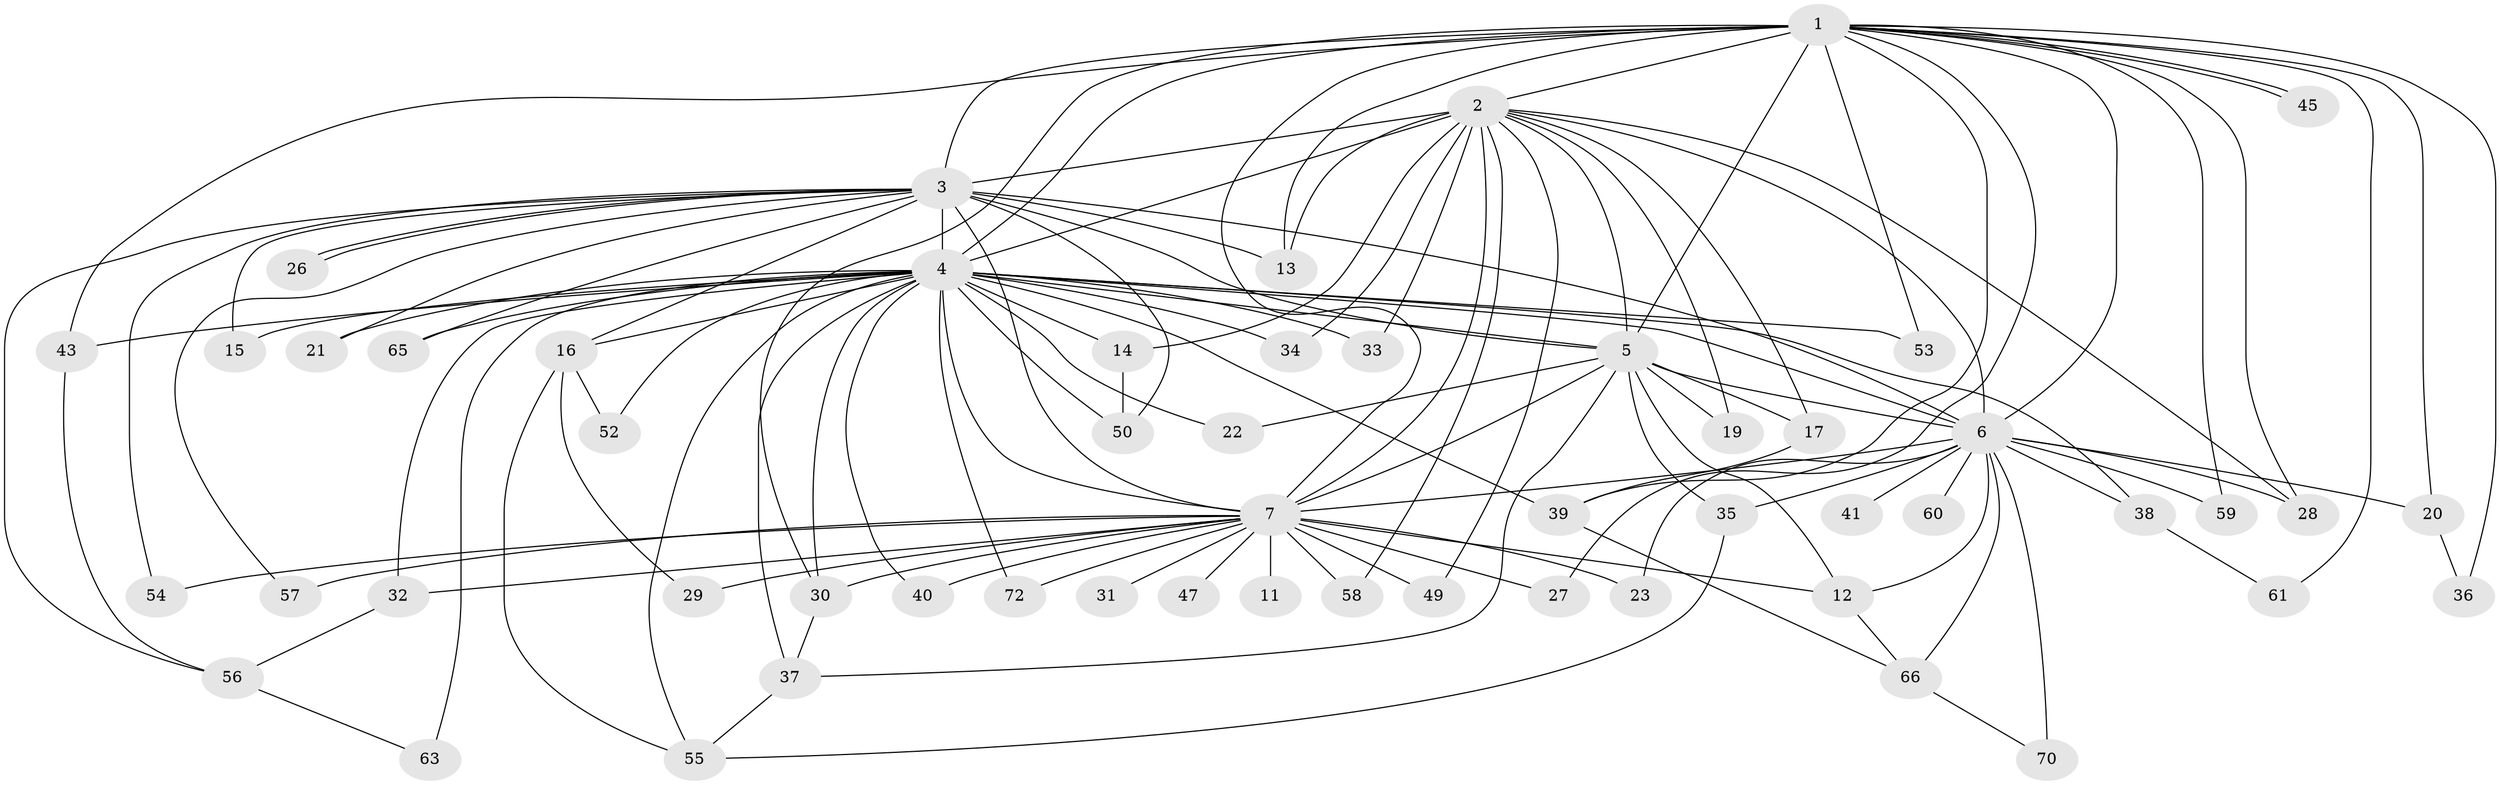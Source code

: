 // Generated by graph-tools (version 1.1) at 2025/51/02/27/25 19:51:46]
// undirected, 55 vertices, 123 edges
graph export_dot {
graph [start="1"]
  node [color=gray90,style=filled];
  1 [super="+25"];
  2 [super="+75"];
  3 [super="+67"];
  4 [super="+9"];
  5 [super="+18"];
  6 [super="+10"];
  7 [super="+8"];
  11;
  12 [super="+68"];
  13 [super="+64"];
  14 [super="+71"];
  15;
  16 [super="+44"];
  17;
  19;
  20 [super="+24"];
  21;
  22;
  23;
  26;
  27;
  28 [super="+51"];
  29;
  30 [super="+48"];
  31;
  32;
  33;
  34 [super="+46"];
  35 [super="+76"];
  36;
  37 [super="+62"];
  38;
  39 [super="+42"];
  40;
  41;
  43;
  45;
  47;
  49;
  50;
  52;
  53;
  54;
  55 [super="+73"];
  56 [super="+69"];
  57;
  58;
  59;
  60;
  61;
  63;
  65;
  66 [super="+74"];
  70;
  72;
  1 -- 2;
  1 -- 3 [weight=2];
  1 -- 4 [weight=2];
  1 -- 5 [weight=2];
  1 -- 6 [weight=2];
  1 -- 7 [weight=2];
  1 -- 13;
  1 -- 20;
  1 -- 27;
  1 -- 28;
  1 -- 30;
  1 -- 36;
  1 -- 43;
  1 -- 45;
  1 -- 45;
  1 -- 53;
  1 -- 59;
  1 -- 61;
  1 -- 39;
  2 -- 3;
  2 -- 4 [weight=2];
  2 -- 5;
  2 -- 6 [weight=2];
  2 -- 7 [weight=2];
  2 -- 13;
  2 -- 14;
  2 -- 17;
  2 -- 19;
  2 -- 33 [weight=2];
  2 -- 34;
  2 -- 49;
  2 -- 58;
  2 -- 28;
  3 -- 4 [weight=2];
  3 -- 5 [weight=2];
  3 -- 6 [weight=2];
  3 -- 7 [weight=2];
  3 -- 15;
  3 -- 16;
  3 -- 21;
  3 -- 26;
  3 -- 26;
  3 -- 50;
  3 -- 54;
  3 -- 56;
  3 -- 57;
  3 -- 65;
  3 -- 13;
  4 -- 5 [weight=2];
  4 -- 6 [weight=4];
  4 -- 7 [weight=4];
  4 -- 16 [weight=2];
  4 -- 32;
  4 -- 33;
  4 -- 34 [weight=2];
  4 -- 37;
  4 -- 38;
  4 -- 39;
  4 -- 43;
  4 -- 63;
  4 -- 72;
  4 -- 65;
  4 -- 14;
  4 -- 15;
  4 -- 21;
  4 -- 22;
  4 -- 40;
  4 -- 50;
  4 -- 52;
  4 -- 53;
  4 -- 30;
  4 -- 55;
  5 -- 6 [weight=2];
  5 -- 7 [weight=2];
  5 -- 12;
  5 -- 17;
  5 -- 19;
  5 -- 22;
  5 -- 35;
  5 -- 37;
  6 -- 7 [weight=4];
  6 -- 38;
  6 -- 41 [weight=2];
  6 -- 66;
  6 -- 70;
  6 -- 12;
  6 -- 20 [weight=2];
  6 -- 23;
  6 -- 28;
  6 -- 35;
  6 -- 59;
  6 -- 60;
  7 -- 23;
  7 -- 11;
  7 -- 72;
  7 -- 27;
  7 -- 29;
  7 -- 30;
  7 -- 31;
  7 -- 32;
  7 -- 40;
  7 -- 47;
  7 -- 49;
  7 -- 54;
  7 -- 57;
  7 -- 58;
  7 -- 12;
  12 -- 66;
  14 -- 50;
  16 -- 29;
  16 -- 52;
  16 -- 55;
  17 -- 39;
  20 -- 36;
  30 -- 37;
  32 -- 56;
  35 -- 55;
  37 -- 55;
  38 -- 61;
  39 -- 66;
  43 -- 56;
  56 -- 63;
  66 -- 70;
}
